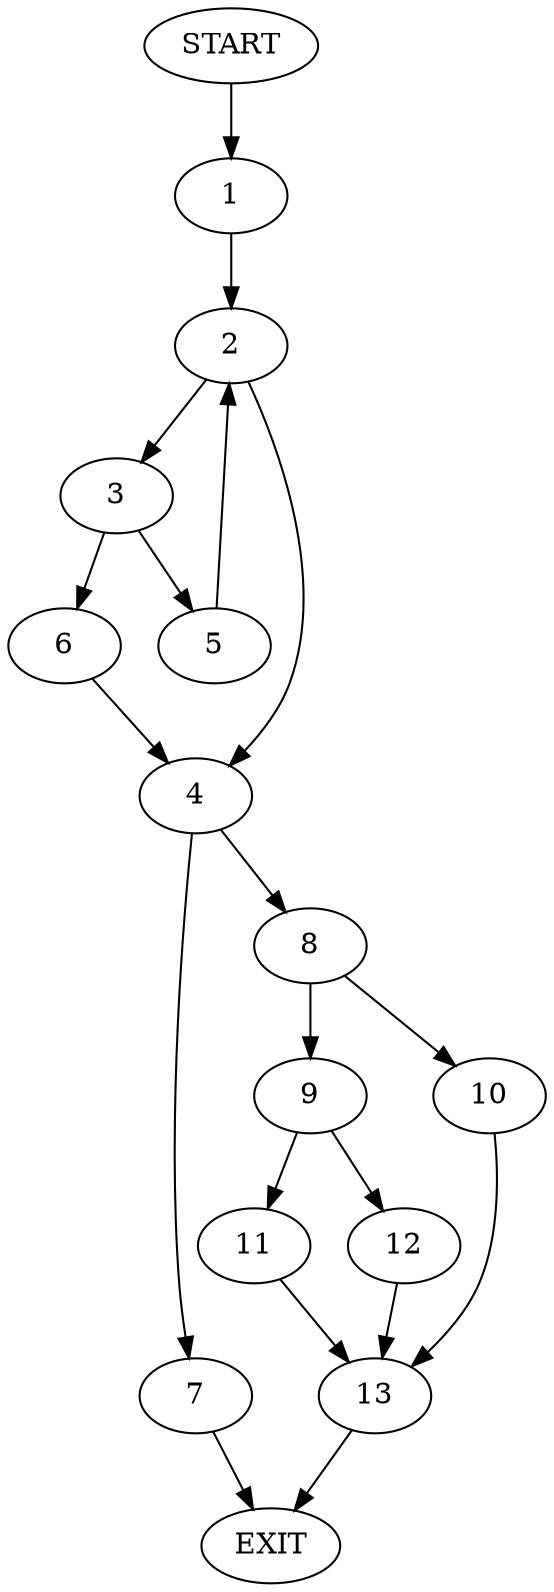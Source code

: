 digraph {
0 [label="START"]
14 [label="EXIT"]
0 -> 1
1 -> 2
2 -> 3
2 -> 4
3 -> 5
3 -> 6
4 -> 7
4 -> 8
5 -> 2
6 -> 4
7 -> 14
8 -> 9
8 -> 10
9 -> 11
9 -> 12
10 -> 13
13 -> 14
12 -> 13
11 -> 13
}
